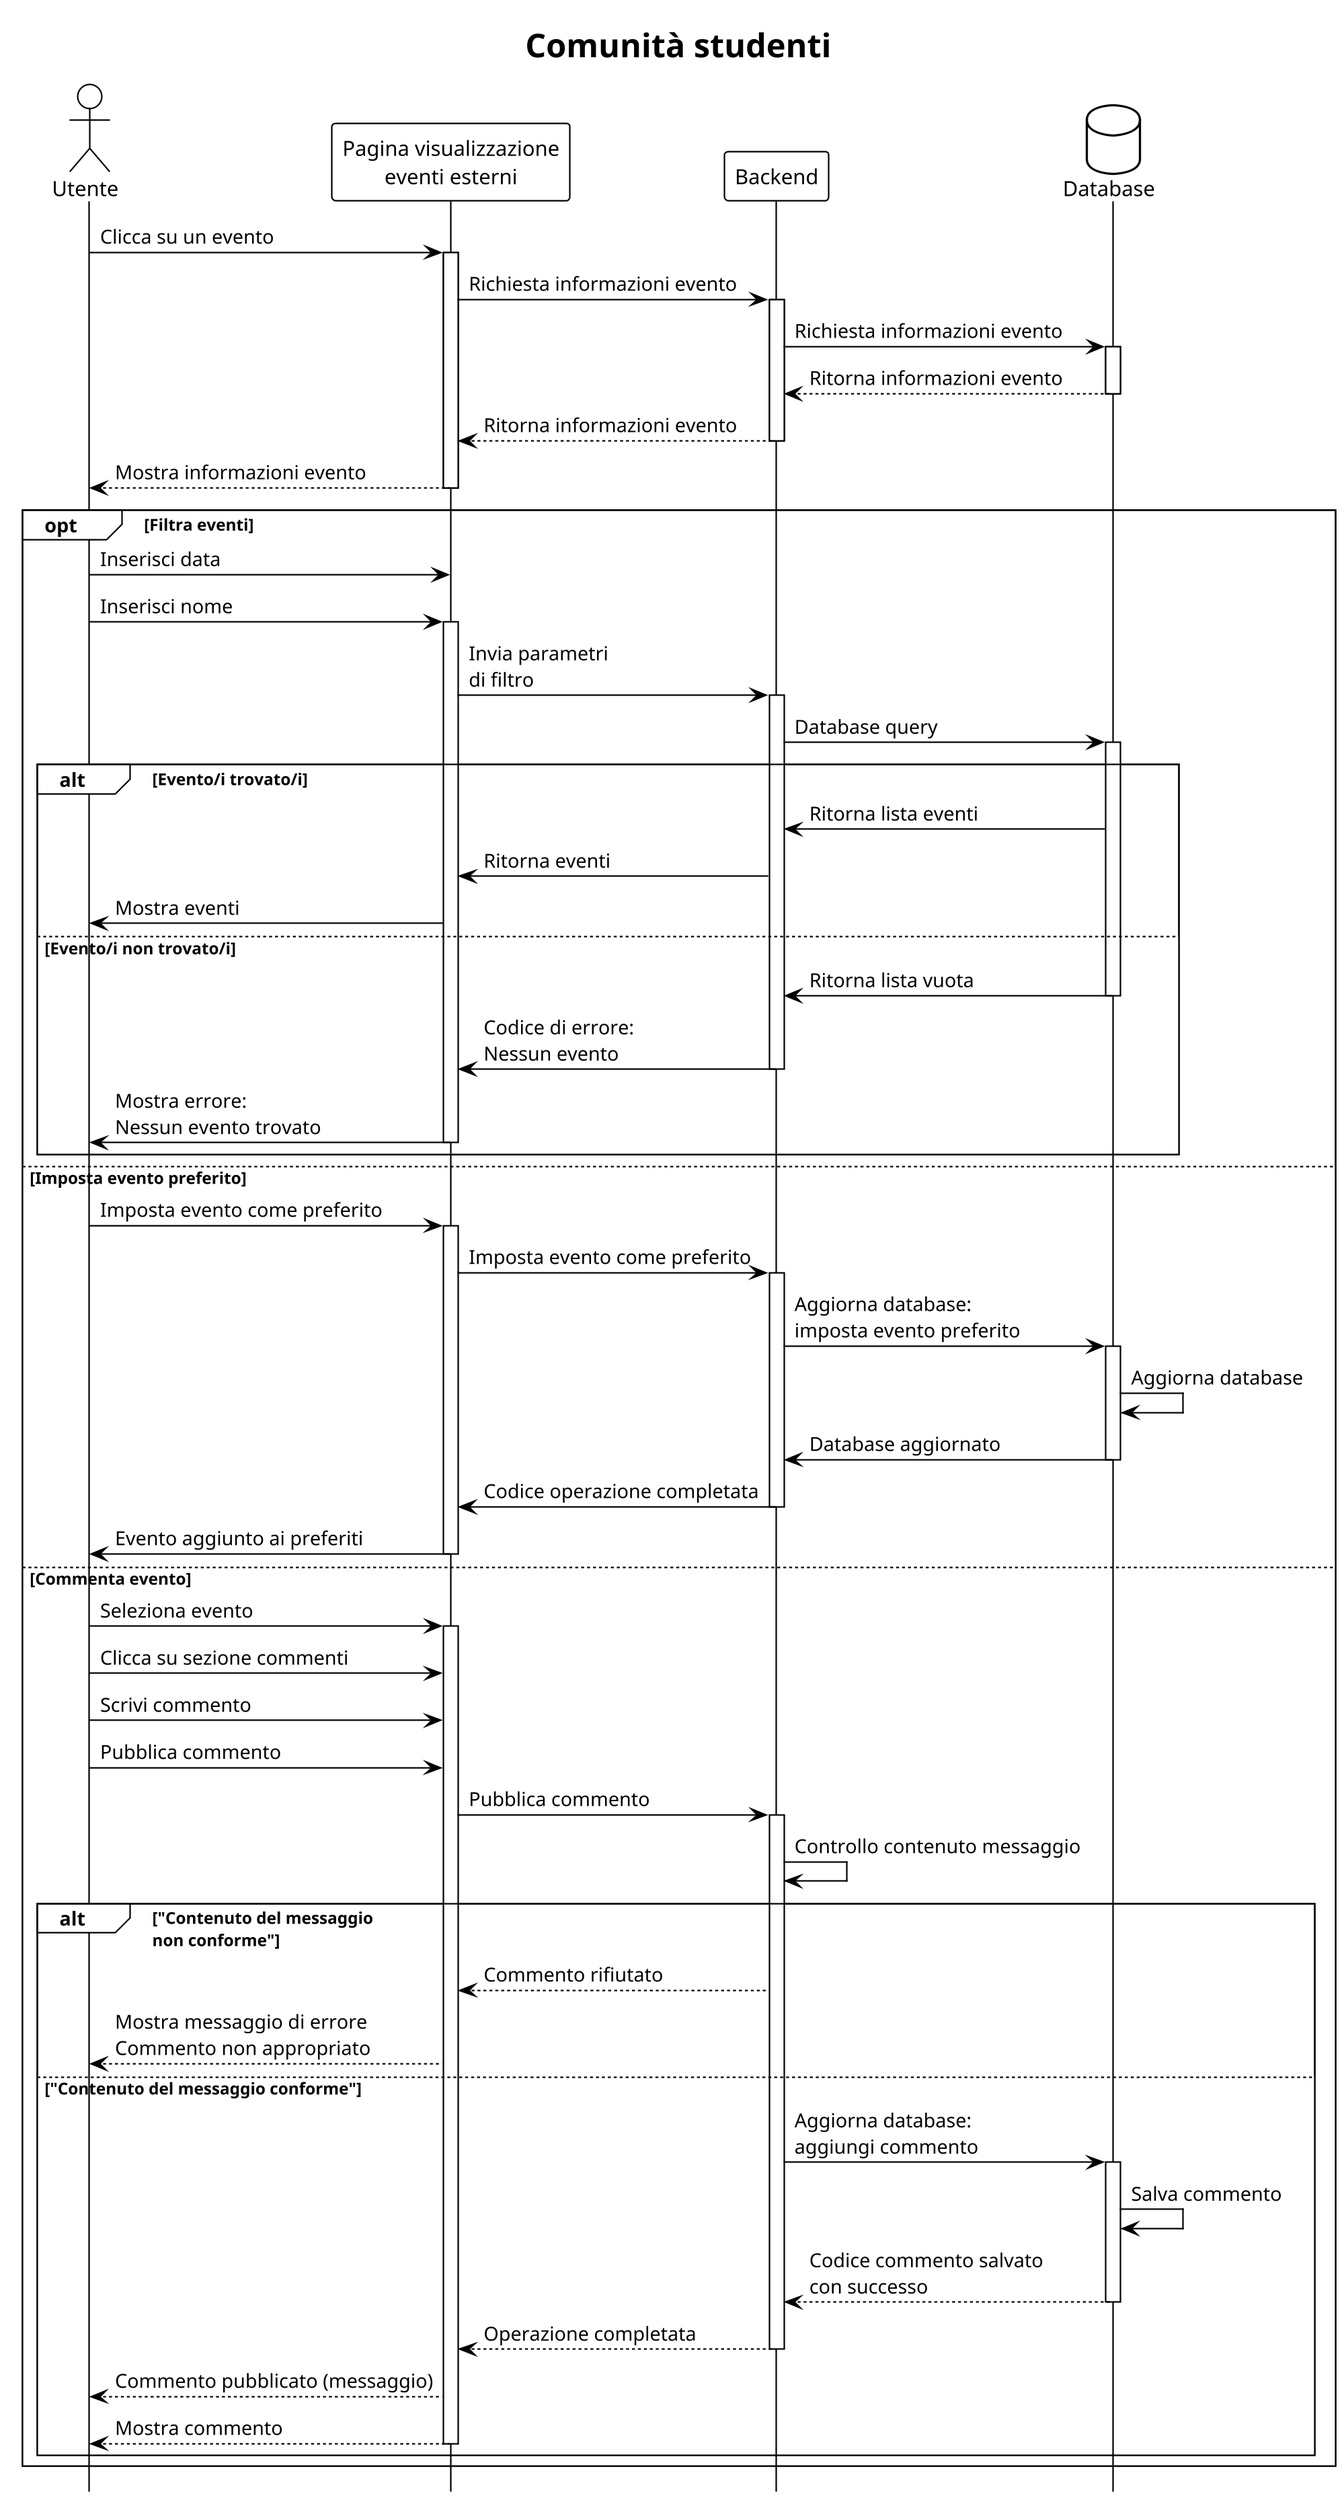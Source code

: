 @startuml
!theme plain
scale 2000 width
hide footbox

title "Comunità studenti"

actor Utente as U
participant "Pagina visualizzazione\neventi esterni" as PE
participant Backend as B
database Database as DB

U -> PE : Clicca su un evento

activate PE

PE -> B : Richiesta informazioni evento

activate B

B -> DB : Richiesta informazioni evento

activate DB

DB --> B : Ritorna informazioni evento

deactivate DB

B --> PE : Ritorna informazioni evento

deactivate B

PE --> U : Mostra informazioni evento

deactivate PE

opt Filtra eventi
    U -> PE : Inserisci data
    U -> PE : Inserisci nome

    activate PE

    PE -> B : Invia parametri\ndi filtro

    activate B

    B -> DB : Database query

    activate DB

    alt Evento/i trovato/i
        DB -> B : Ritorna lista eventi
        B -> PE : Ritorna eventi
        PE -> U : Mostra eventi

    else Evento/i non trovato/i
        DB -> B : Ritorna lista vuota

        deactivate DB

        B -> PE : Codice di errore:\nNessun evento

        deactivate B

        PE -> U : Mostra errore:\nNessun evento trovato

        deactivate PE
    end

else Imposta evento preferito
    U -> PE : Imposta evento come preferito

    activate PE

    PE -> B : Imposta evento come preferito

    activate B

    B -> DB : Aggiorna database:\nimposta evento preferito

    activate DB

    DB -> DB : Aggiorna database
    DB -> B : Database aggiornato

    deactivate DB

    B -> PE : Codice operazione completata

    deactivate B

    PE -> U : Evento aggiunto ai preferiti

    deactivate PE

else Commenta evento
    U -> PE : Seleziona evento

    activate PE

    U -> PE : Clicca su sezione commenti
    U -> PE : Scrivi commento
    U -> PE : Pubblica commento
    PE -> B : Pubblica commento

    activate B

    B -> B : Controllo contenuto messaggio

    alt "Contenuto del messaggio\nnon conforme"
        B --> PE : Commento rifiutato

        PE --> U : Mostra messaggio di errore\nCommento non appropriato
    else "Contenuto del messaggio conforme"
        B -> DB : Aggiorna database:\naggiungi commento

        activate DB

        DB -> DB : Salva commento
        DB --> B : Codice commento salvato\ncon successo
        
        deactivate DB

        B --> PE : Operazione completata

        deactivate B

        PE --> U : Commento pubblicato (messaggio)
        PE --> U : Mostra commento

        deactivate PE

    end
end

@enduml
